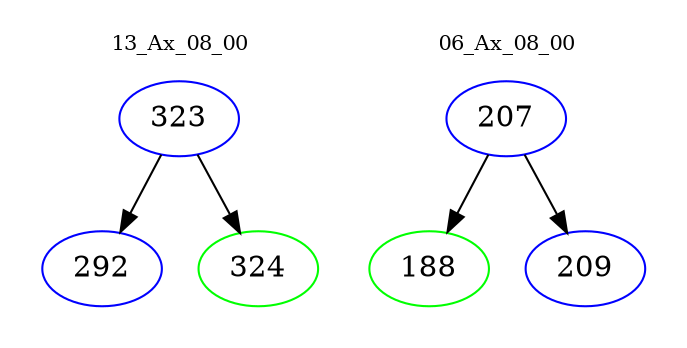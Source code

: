 digraph{
subgraph cluster_0 {
color = white
label = "13_Ax_08_00";
fontsize=10;
T0_323 [label="323", color="blue"]
T0_323 -> T0_292 [color="black"]
T0_292 [label="292", color="blue"]
T0_323 -> T0_324 [color="black"]
T0_324 [label="324", color="green"]
}
subgraph cluster_1 {
color = white
label = "06_Ax_08_00";
fontsize=10;
T1_207 [label="207", color="blue"]
T1_207 -> T1_188 [color="black"]
T1_188 [label="188", color="green"]
T1_207 -> T1_209 [color="black"]
T1_209 [label="209", color="blue"]
}
}
